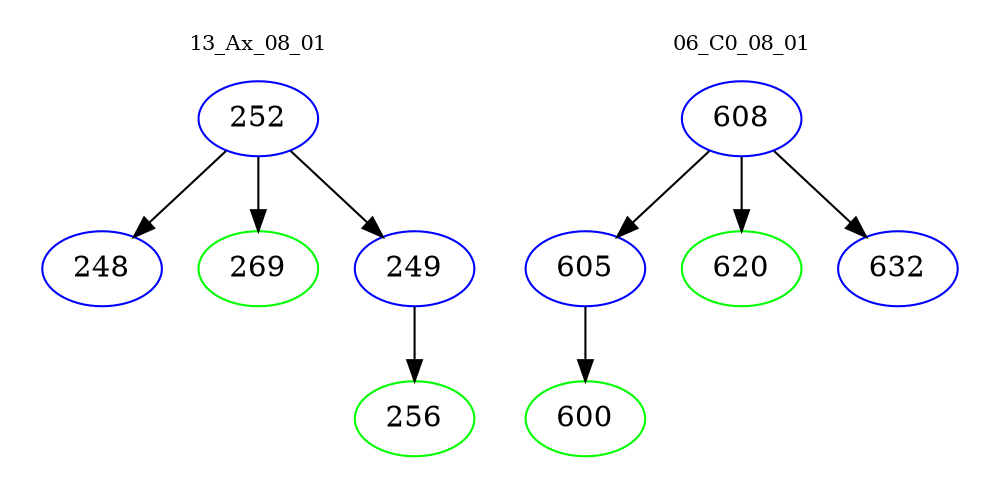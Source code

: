 digraph{
subgraph cluster_0 {
color = white
label = "13_Ax_08_01";
fontsize=10;
T0_252 [label="252", color="blue"]
T0_252 -> T0_248 [color="black"]
T0_248 [label="248", color="blue"]
T0_252 -> T0_269 [color="black"]
T0_269 [label="269", color="green"]
T0_252 -> T0_249 [color="black"]
T0_249 [label="249", color="blue"]
T0_249 -> T0_256 [color="black"]
T0_256 [label="256", color="green"]
}
subgraph cluster_1 {
color = white
label = "06_C0_08_01";
fontsize=10;
T1_608 [label="608", color="blue"]
T1_608 -> T1_605 [color="black"]
T1_605 [label="605", color="blue"]
T1_605 -> T1_600 [color="black"]
T1_600 [label="600", color="green"]
T1_608 -> T1_620 [color="black"]
T1_620 [label="620", color="green"]
T1_608 -> T1_632 [color="black"]
T1_632 [label="632", color="blue"]
}
}

